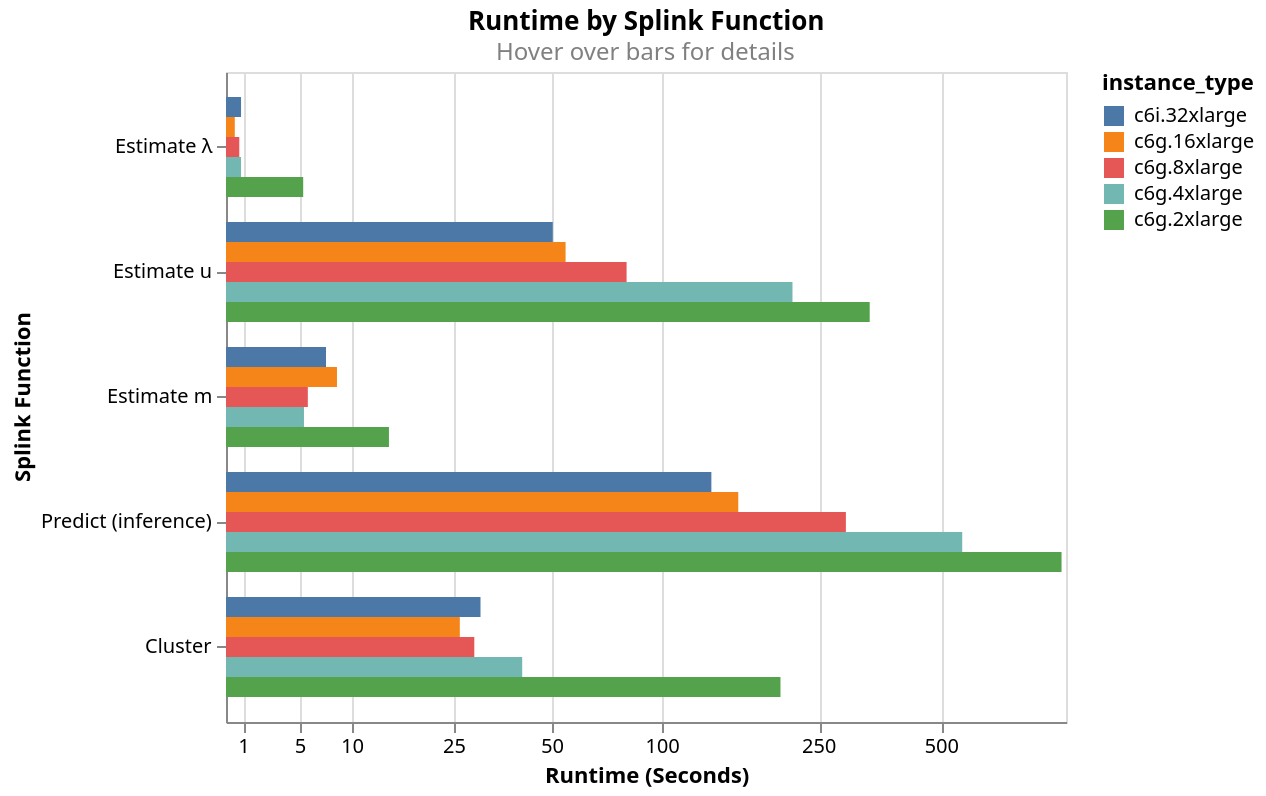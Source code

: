 {"config": {"view": {"continuousWidth": 300, "continuousHeight": 300}}, "data": {"name": "data-3bb3b132c5d636b256be1c0bb104f661"}, "mark": {"type": "bar", "size": 10}, "encoding": {"color": {"field": "instance_type", "sort": {"field": "num_cpus", "order": "descending"}, "type": "nominal"}, "tooltip": [{"field": "mean_seconds", "format": ".2f", "title": "Runtime (seconds)", "type": "quantitative"}, {"field": "max_pairs", "format": ",", "title": "Max Pairs for estiamte u", "type": "quantitative"}, {"field": "num_input_rows", "format": ",", "title": "Number of Input Rows", "type": "quantitative"}, {"field": "instance_type", "title": "Instance Type", "type": "nominal"}, {"field": "vcpus", "title": "vCPUs", "type": "nominal"}, {"field": "physical_processor", "title": "Physical Processor", "type": "nominal"}, {"field": "clock_speed_ghz_", "title": "Clock Speed", "type": "nominal"}, {"field": "instance_memory", "title": "Instance Memory", "type": "nominal"}, {"field": "on_demand_price", "title": "On-Demand Price", "type": "nominal"}], "x": {"axis": {"title": "Runtime (Seconds)", "values": [1, 5, 10, 25, 50, 100, 250, 500]}, "field": "mean_seconds", "scale": {"constant": 10, "type": "symlog"}, "type": "quantitative"}, "y": {"axis": {"title": "Splink Function"}, "field": "benchmark_fn_short", "sort": {"field": "benchmark_group1", "order": "ascending"}, "type": "nominal"}, "yOffset": {"field": "instance_type", "sort": {"field": "num_cpus", "order": "descending"}, "type": "nominal"}}, "height": {"step": 10}, "title": {"text": ["Runtime by Splink Function"], "subtitle": ["Hover over bars for details"], "color": "black", "subtitleColor": "gray"}, "width": 420, "$schema": "https://vega.github.io/schema/vega-lite/v5.8.0.json", "datasets": {"data-3bb3b132c5d636b256be1c0bb104f661": [{"mean_seconds": 5.282265950999999, "benchmark_function": "estimate_probability_two_random_records_match", "benchmark_group1": 0, "run_label": "f128871", "max_pairs": 1000000000, "num_input_rows": 7000000, "num_cpus": 8, "instance_id": "i-0f85be98655122cc7", "instance_type": "c6g.2xlarge", "brand_raw": "Neoverse-N1", "vcpus": "8 vCPUs", "physical_processor": "AWS Graviton2 Processor", "clock_speed_ghz_": "2.5 GHz", "instance_memory": "16.0 GiB", "on_demand_price": "$0.3232 hourly", "instance_desc": "c6g.2xlarge (8 vCPUs 16.0 GiB)", "benchmark_fn_short": "Estimate \u03bb"}, {"mean_seconds": 0.8578379389999924, "benchmark_function": "estimate_probability_two_random_records_match", "benchmark_group1": 0, "run_label": "f128871", "max_pairs": 1000000000, "num_input_rows": 7000000, "num_cpus": 16, "instance_id": "i-01e30b0c645e362d5", "instance_type": "c6g.4xlarge", "brand_raw": "Neoverse-N1", "vcpus": "16 vCPUs", "physical_processor": "AWS Graviton2 Processor", "clock_speed_ghz_": "2.5 GHz", "instance_memory": "32.0 GiB", "on_demand_price": "$0.6464 hourly", "instance_desc": "c6g.4xlarge (16 vCPUs 32.0 GiB)", "benchmark_fn_short": "Estimate \u03bb"}, {"mean_seconds": 0.7577490559999944, "benchmark_function": "estimate_probability_two_random_records_match", "benchmark_group1": 0, "run_label": "f128871", "max_pairs": 1000000000, "num_input_rows": 7000000, "num_cpus": 32, "instance_id": "i-0bd2c095be044ac91", "instance_type": "c6g.8xlarge", "brand_raw": "Neoverse-N1", "vcpus": "32 vCPUs", "physical_processor": "AWS Graviton2 Processor", "clock_speed_ghz_": "2.5 GHz", "instance_memory": "64.0 GiB", "on_demand_price": "$1.2928 hourly", "instance_desc": "c6g.8xlarge (32 vCPUs 64.0 GiB)", "benchmark_fn_short": "Estimate \u03bb"}, {"mean_seconds": 0.49432803500000944, "benchmark_function": "estimate_probability_two_random_records_match", "benchmark_group1": 0, "run_label": "f128871", "max_pairs": 1000000000, "num_input_rows": 7000000, "num_cpus": 64, "instance_id": "i-054f105e56d20ecda", "instance_type": "c6g.16xlarge", "brand_raw": "Neoverse-N1", "vcpus": "64 vCPUs", "physical_processor": "AWS Graviton2 Processor", "clock_speed_ghz_": "2.5 GHz", "instance_memory": "128.0 GiB", "on_demand_price": "$2.5856 hourly", "instance_desc": "c6g.16xlarge (64 vCPUs 128.0 GiB)", "benchmark_fn_short": "Estimate \u03bb"}, {"mean_seconds": 0.8620262069999995, "benchmark_function": "estimate_probability_two_random_records_match", "benchmark_group1": 0, "run_label": "f128871", "max_pairs": 1000000000, "num_input_rows": 7000000, "num_cpus": 128, "instance_id": "i-0c0222021b987d985", "instance_type": "c6i.32xlarge", "brand_raw": "Intel(R) Xeon(R) Platinum 8375C CPU @ 2.90GHz", "vcpus": "128 vCPUs", "physical_processor": "Intel Xeon 8375C (Ice Lake)", "clock_speed_ghz_": "3.5 GHz", "instance_memory": "256.0 GiB", "on_demand_price": "$6.4640 hourly", "instance_desc": "c6i.32xlarge (128 vCPUs 256.0 GiB)", "benchmark_fn_short": "Estimate \u03bb"}, {"mean_seconds": 333.502939463, "benchmark_function": "estimate_u", "benchmark_group1": 1, "run_label": "f128871", "max_pairs": 1000000000, "num_input_rows": 7000000, "num_cpus": 8, "instance_id": "i-0f85be98655122cc7", "instance_type": "c6g.2xlarge", "brand_raw": "Neoverse-N1", "vcpus": "8 vCPUs", "physical_processor": "AWS Graviton2 Processor", "clock_speed_ghz_": "2.5 GHz", "instance_memory": "16.0 GiB", "on_demand_price": "$0.3232 hourly", "instance_desc": "c6g.2xlarge (8 vCPUs 16.0 GiB)", "benchmark_fn_short": "Estimate u"}, {"mean_seconds": 214.73607280599998, "benchmark_function": "estimate_u", "benchmark_group1": 1, "run_label": "f128871", "max_pairs": 1000000000, "num_input_rows": 7000000, "num_cpus": 16, "instance_id": "i-01e30b0c645e362d5", "instance_type": "c6g.4xlarge", "brand_raw": "Neoverse-N1", "vcpus": "16 vCPUs", "physical_processor": "AWS Graviton2 Processor", "clock_speed_ghz_": "2.5 GHz", "instance_memory": "32.0 GiB", "on_demand_price": "$0.6464 hourly", "instance_desc": "c6g.4xlarge (16 vCPUs 32.0 GiB)", "benchmark_fn_short": "Estimate u"}, {"mean_seconds": 80.328212514, "benchmark_function": "estimate_u", "benchmark_group1": 1, "run_label": "f128871", "max_pairs": 1000000000, "num_input_rows": 7000000, "num_cpus": 32, "instance_id": "i-0bd2c095be044ac91", "instance_type": "c6g.8xlarge", "brand_raw": "Neoverse-N1", "vcpus": "32 vCPUs", "physical_processor": "AWS Graviton2 Processor", "clock_speed_ghz_": "2.5 GHz", "instance_memory": "64.0 GiB", "on_demand_price": "$1.2928 hourly", "instance_desc": "c6g.8xlarge (32 vCPUs 64.0 GiB)", "benchmark_fn_short": "Estimate u"}, {"mean_seconds": 54.606888479000006, "benchmark_function": "estimate_u", "benchmark_group1": 1, "run_label": "f128871", "max_pairs": 1000000000, "num_input_rows": 7000000, "num_cpus": 64, "instance_id": "i-054f105e56d20ecda", "instance_type": "c6g.16xlarge", "brand_raw": "Neoverse-N1", "vcpus": "64 vCPUs", "physical_processor": "AWS Graviton2 Processor", "clock_speed_ghz_": "2.5 GHz", "instance_memory": "128.0 GiB", "on_demand_price": "$2.5856 hourly", "instance_desc": "c6g.16xlarge (64 vCPUs 128.0 GiB)", "benchmark_fn_short": "Estimate u"}, {"mean_seconds": 50.220279628, "benchmark_function": "estimate_u", "benchmark_group1": 1, "run_label": "f128871", "max_pairs": 1000000000, "num_input_rows": 7000000, "num_cpus": 128, "instance_id": "i-0c0222021b987d985", "instance_type": "c6i.32xlarge", "brand_raw": "Intel(R) Xeon(R) Platinum 8375C CPU @ 2.90GHz", "vcpus": "128 vCPUs", "physical_processor": "Intel Xeon 8375C (Ice Lake)", "clock_speed_ghz_": "3.5 GHz", "instance_memory": "256.0 GiB", "on_demand_price": "$6.4640 hourly", "instance_desc": "c6i.32xlarge (128 vCPUs 256.0 GiB)", "benchmark_fn_short": "Estimate u"}, {"mean_seconds": 14.478240201999995, "benchmark_function": "estimate_parameters_using_expectation_maximisation", "benchmark_group1": 2, "run_label": "f128871", "max_pairs": 1000000000, "num_input_rows": 7000000, "num_cpus": 8, "instance_id": "i-0f85be98655122cc7", "instance_type": "c6g.2xlarge", "brand_raw": "Neoverse-N1", "vcpus": "8 vCPUs", "physical_processor": "AWS Graviton2 Processor", "clock_speed_ghz_": "2.5 GHz", "instance_memory": "16.0 GiB", "on_demand_price": "$0.3232 hourly", "instance_desc": "c6g.2xlarge (8 vCPUs 16.0 GiB)", "benchmark_fn_short": "Estimate m"}, {"mean_seconds": 5.347143168999992, "benchmark_function": "estimate_parameters_using_expectation_maximisation", "benchmark_group1": 2, "run_label": "f128871", "max_pairs": 1000000000, "num_input_rows": 7000000, "num_cpus": 16, "instance_id": "i-01e30b0c645e362d5", "instance_type": "c6g.4xlarge", "brand_raw": "Neoverse-N1", "vcpus": "16 vCPUs", "physical_processor": "AWS Graviton2 Processor", "clock_speed_ghz_": "2.5 GHz", "instance_memory": "32.0 GiB", "on_demand_price": "$0.6464 hourly", "instance_desc": "c6g.4xlarge (16 vCPUs 32.0 GiB)", "benchmark_fn_short": "Estimate m"}, {"mean_seconds": 5.6770161090000215, "benchmark_function": "estimate_parameters_using_expectation_maximisation", "benchmark_group1": 2, "run_label": "f128871", "max_pairs": 1000000000, "num_input_rows": 7000000, "num_cpus": 32, "instance_id": "i-0bd2c095be044ac91", "instance_type": "c6g.8xlarge", "brand_raw": "Neoverse-N1", "vcpus": "32 vCPUs", "physical_processor": "AWS Graviton2 Processor", "clock_speed_ghz_": "2.5 GHz", "instance_memory": "64.0 GiB", "on_demand_price": "$1.2928 hourly", "instance_desc": "c6g.8xlarge (32 vCPUs 64.0 GiB)", "benchmark_fn_short": "Estimate m"}, {"mean_seconds": 8.398921549999983, "benchmark_function": "estimate_parameters_using_expectation_maximisation", "benchmark_group1": 2, "run_label": "f128871", "max_pairs": 1000000000, "num_input_rows": 7000000, "num_cpus": 64, "instance_id": "i-054f105e56d20ecda", "instance_type": "c6g.16xlarge", "brand_raw": "Neoverse-N1", "vcpus": "64 vCPUs", "physical_processor": "AWS Graviton2 Processor", "clock_speed_ghz_": "2.5 GHz", "instance_memory": "128.0 GiB", "on_demand_price": "$2.5856 hourly", "instance_desc": "c6g.16xlarge (64 vCPUs 128.0 GiB)", "benchmark_fn_short": "Estimate m"}, {"mean_seconds": 7.322473084999999, "benchmark_function": "estimate_parameters_using_expectation_maximisation", "benchmark_group1": 2, "run_label": "f128871", "max_pairs": 1000000000, "num_input_rows": 7000000, "num_cpus": 128, "instance_id": "i-0c0222021b987d985", "instance_type": "c6i.32xlarge", "brand_raw": "Intel(R) Xeon(R) Platinum 8375C CPU @ 2.90GHz", "vcpus": "128 vCPUs", "physical_processor": "Intel Xeon 8375C (Ice Lake)", "clock_speed_ghz_": "3.5 GHz", "instance_memory": "256.0 GiB", "on_demand_price": "$6.4640 hourly", "instance_desc": "c6i.32xlarge (128 vCPUs 256.0 GiB)", "benchmark_fn_short": "Estimate m"}, {"mean_seconds": 975.541690294, "benchmark_function": "predict", "benchmark_group1": 3, "run_label": "f128871", "max_pairs": 1000000000, "num_input_rows": 7000000, "num_cpus": 8, "instance_id": "i-0f85be98655122cc7", "instance_type": "c6g.2xlarge", "brand_raw": "Neoverse-N1", "vcpus": "8 vCPUs", "physical_processor": "AWS Graviton2 Processor", "clock_speed_ghz_": "2.5 GHz", "instance_memory": "16.0 GiB", "on_demand_price": "$0.3232 hourly", "instance_desc": "c6g.2xlarge (8 vCPUs 16.0 GiB)", "benchmark_fn_short": "Predict (inference)"}, {"mean_seconds": 561.0993772009999, "benchmark_function": "predict", "benchmark_group1": 3, "run_label": "f128871", "max_pairs": 1000000000, "num_input_rows": 7000000, "num_cpus": 16, "instance_id": "i-01e30b0c645e362d5", "instance_type": "c6g.4xlarge", "brand_raw": "Neoverse-N1", "vcpus": "16 vCPUs", "physical_processor": "AWS Graviton2 Processor", "clock_speed_ghz_": "2.5 GHz", "instance_memory": "32.0 GiB", "on_demand_price": "$0.6464 hourly", "instance_desc": "c6g.4xlarge (16 vCPUs 32.0 GiB)", "benchmark_fn_short": "Predict (inference)"}, {"mean_seconds": 291.37288292799997, "benchmark_function": "predict", "benchmark_group1": 3, "run_label": "f128871", "max_pairs": 1000000000, "num_input_rows": 7000000, "num_cpus": 32, "instance_id": "i-0bd2c095be044ac91", "instance_type": "c6g.8xlarge", "brand_raw": "Neoverse-N1", "vcpus": "32 vCPUs", "physical_processor": "AWS Graviton2 Processor", "clock_speed_ghz_": "2.5 GHz", "instance_memory": "64.0 GiB", "on_demand_price": "$1.2928 hourly", "instance_desc": "c6g.8xlarge (32 vCPUs 64.0 GiB)", "benchmark_fn_short": "Predict (inference)"}, {"mean_seconds": 156.85142124400002, "benchmark_function": "predict", "benchmark_group1": 3, "run_label": "f128871", "max_pairs": 1000000000, "num_input_rows": 7000000, "num_cpus": 64, "instance_id": "i-054f105e56d20ecda", "instance_type": "c6g.16xlarge", "brand_raw": "Neoverse-N1", "vcpus": "64 vCPUs", "physical_processor": "AWS Graviton2 Processor", "clock_speed_ghz_": "2.5 GHz", "instance_memory": "128.0 GiB", "on_demand_price": "$2.5856 hourly", "instance_desc": "c6g.16xlarge (64 vCPUs 128.0 GiB)", "benchmark_fn_short": "Predict (inference)"}, {"mean_seconds": 133.92303797199997, "benchmark_function": "predict", "benchmark_group1": 3, "run_label": "f128871", "max_pairs": 1000000000, "num_input_rows": 7000000, "num_cpus": 128, "instance_id": "i-0c0222021b987d985", "instance_type": "c6i.32xlarge", "brand_raw": "Intel(R) Xeon(R) Platinum 8375C CPU @ 2.90GHz", "vcpus": "128 vCPUs", "physical_processor": "Intel Xeon 8375C (Ice Lake)", "clock_speed_ghz_": "3.5 GHz", "instance_memory": "256.0 GiB", "on_demand_price": "$6.4640 hourly", "instance_desc": "c6i.32xlarge (128 vCPUs 256.0 GiB)", "benchmark_fn_short": "Predict (inference)"}, {"mean_seconds": 200.40595128699988, "benchmark_function": "cluster", "benchmark_group1": 4, "run_label": "f128871", "max_pairs": 1000000000, "num_input_rows": 7000000, "num_cpus": 8, "instance_id": "i-0f85be98655122cc7", "instance_type": "c6g.2xlarge", "brand_raw": "Neoverse-N1", "vcpus": "8 vCPUs", "physical_processor": "AWS Graviton2 Processor", "clock_speed_ghz_": "2.5 GHz", "instance_memory": "16.0 GiB", "on_demand_price": "$0.3232 hourly", "instance_desc": "c6g.2xlarge (8 vCPUs 16.0 GiB)", "benchmark_fn_short": "Cluster"}, {"mean_seconds": 40.90394094999999, "benchmark_function": "cluster", "benchmark_group1": 4, "run_label": "f128871", "max_pairs": 1000000000, "num_input_rows": 7000000, "num_cpus": 16, "instance_id": "i-01e30b0c645e362d5", "instance_type": "c6g.4xlarge", "brand_raw": "Neoverse-N1", "vcpus": "16 vCPUs", "physical_processor": "AWS Graviton2 Processor", "clock_speed_ghz_": "2.5 GHz", "instance_memory": "32.0 GiB", "on_demand_price": "$0.6464 hourly", "instance_desc": "c6g.4xlarge (16 vCPUs 32.0 GiB)", "benchmark_fn_short": "Cluster"}, {"mean_seconds": 29.12692636899999, "benchmark_function": "cluster", "benchmark_group1": 4, "run_label": "f128871", "max_pairs": 1000000000, "num_input_rows": 7000000, "num_cpus": 32, "instance_id": "i-0bd2c095be044ac91", "instance_type": "c6g.8xlarge", "brand_raw": "Neoverse-N1", "vcpus": "32 vCPUs", "physical_processor": "AWS Graviton2 Processor", "clock_speed_ghz_": "2.5 GHz", "instance_memory": "64.0 GiB", "on_demand_price": "$1.2928 hourly", "instance_desc": "c6g.8xlarge (32 vCPUs 64.0 GiB)", "benchmark_fn_short": "Cluster"}, {"mean_seconds": 26.132433628, "benchmark_function": "cluster", "benchmark_group1": 4, "run_label": "f128871", "max_pairs": 1000000000, "num_input_rows": 7000000, "num_cpus": 64, "instance_id": "i-054f105e56d20ecda", "instance_type": "c6g.16xlarge", "brand_raw": "Neoverse-N1", "vcpus": "64 vCPUs", "physical_processor": "AWS Graviton2 Processor", "clock_speed_ghz_": "2.5 GHz", "instance_memory": "128.0 GiB", "on_demand_price": "$2.5856 hourly", "instance_desc": "c6g.16xlarge (64 vCPUs 128.0 GiB)", "benchmark_fn_short": "Cluster"}, {"mean_seconds": 30.482634071000007, "benchmark_function": "cluster", "benchmark_group1": 4, "run_label": "f128871", "max_pairs": 1000000000, "num_input_rows": 7000000, "num_cpus": 128, "instance_id": "i-0c0222021b987d985", "instance_type": "c6i.32xlarge", "brand_raw": "Intel(R) Xeon(R) Platinum 8375C CPU @ 2.90GHz", "vcpus": "128 vCPUs", "physical_processor": "Intel Xeon 8375C (Ice Lake)", "clock_speed_ghz_": "3.5 GHz", "instance_memory": "256.0 GiB", "on_demand_price": "$6.4640 hourly", "instance_desc": "c6i.32xlarge (128 vCPUs 256.0 GiB)", "benchmark_fn_short": "Cluster"}]}}
